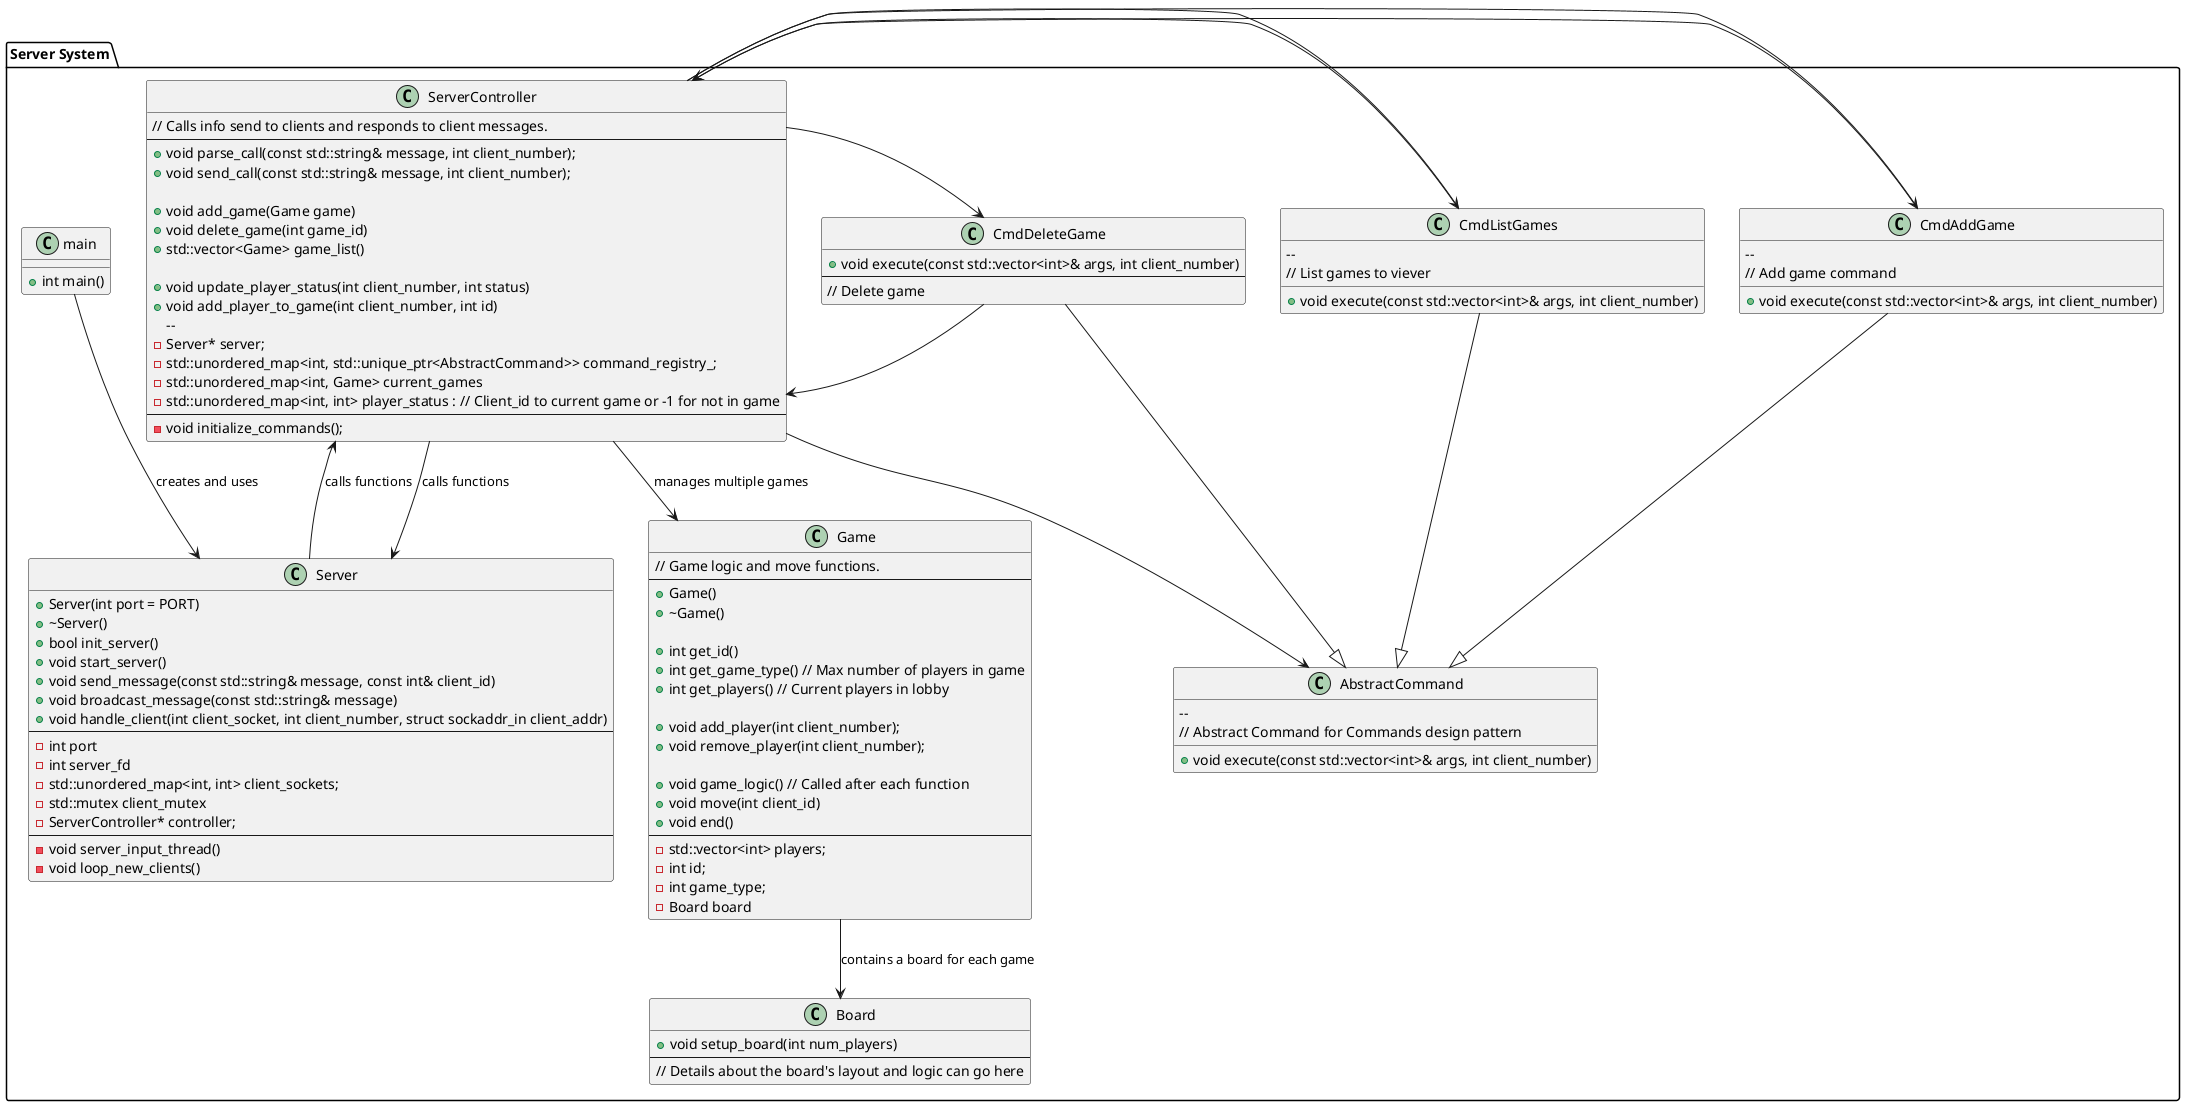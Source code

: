 @startuml
!define STYLE bold

package "Server System" {
    class main {
        + int main()
    }

    class Server {
        + Server(int port = PORT)
        + ~Server()
        + bool init_server()
        + void start_server()
	+ void send_message(const std::string& message, const int& client_id)
        + void broadcast_message(const std::string& message)
        + void handle_client(int client_socket, int client_number, struct sockaddr_in client_addr)
        --
        - int port
        - int server_fd
    	- std::unordered_map<int, int> client_sockets;
        - std::mutex client_mutex
	- ServerController* controller;
        --
        - void server_input_thread()
        - void loop_new_clients()
    }

    class ServerController {
    	// Calls info send to clients and responds to client messages.
	--
	+ void parse_call(const std::string& message, int client_number);
	+ void send_call(const std::string& message, int client_number);

	+ void add_game(Game game)
	+ void delete_game(int game_id)
	+ std::vector<Game> game_list()

	+ void update_player_status(int client_number, int status)
	+ void add_player_to_game(int client_number, int id)
        --
	- Server* server;
	- std::unordered_map<int, std::unique_ptr<AbstractCommand>> command_registry_;
	- std::unordered_map<int, Game> current_games
	- std::unordered_map<int, int> player_status : // Client_id to current game or -1 for not in game
	--
	- void initialize_commands();
    }

    class AbstractCommand {
    	+ void execute(const std::vector<int>& args, int client_number)
        --
        // Abstract Command for Commands design pattern
    }

    class CmdAddGame {
    	+ void execute(const std::vector<int>& args, int client_number)
        --
        // Add game command
    }

    class CmdListGames {
    	+ void execute(const std::vector<int>& args, int client_number)
        --
	// List games to viever
    }

    class CmdDeleteGame {
    	+ void execute(const std::vector<int>& args, int client_number)
	--
	// Delete game
    }

    class Game {
        // Game logic and move functions.
	--
	+ Game()
	+ ~Game()

	+ int get_id()
	+ int get_game_type() // Max number of players in game
	+ int get_players() // Current players in lobby

	+ void add_player(int client_number);
	+ void remove_player(int client_number);

	+ void game_logic() // Called after each function
	+ void move(int client_id)
	+ void end()
        --
        - std::vector<int> players;
	- int id;
	- int game_type;
	- Board board
    }

    class Board {
        + void setup_board(int num_players)
        --
        // Details about the board's layout and logic can go here
    }
}

main --> Server : creates and uses
Server --> ServerController : calls functions
ServerController --> Server : calls functions
ServerController --> Game : manages multiple games
Game --> Board : contains a board for each game

CmdAddGame -right-> ServerController
CmdListGames -right-> ServerController
CmdDeleteGame -right-> ServerController

ServerController --> AbstractCommand
CmdAddGame -|> AbstractCommand
CmdListGames -|> AbstractCommand
CmdDeleteGame -|> AbstractCommand

ServerController -right-> CmdAddGame
ServerController -right-> CmdListGames
ServerController -right-> CmdDeleteGame

@enduml
